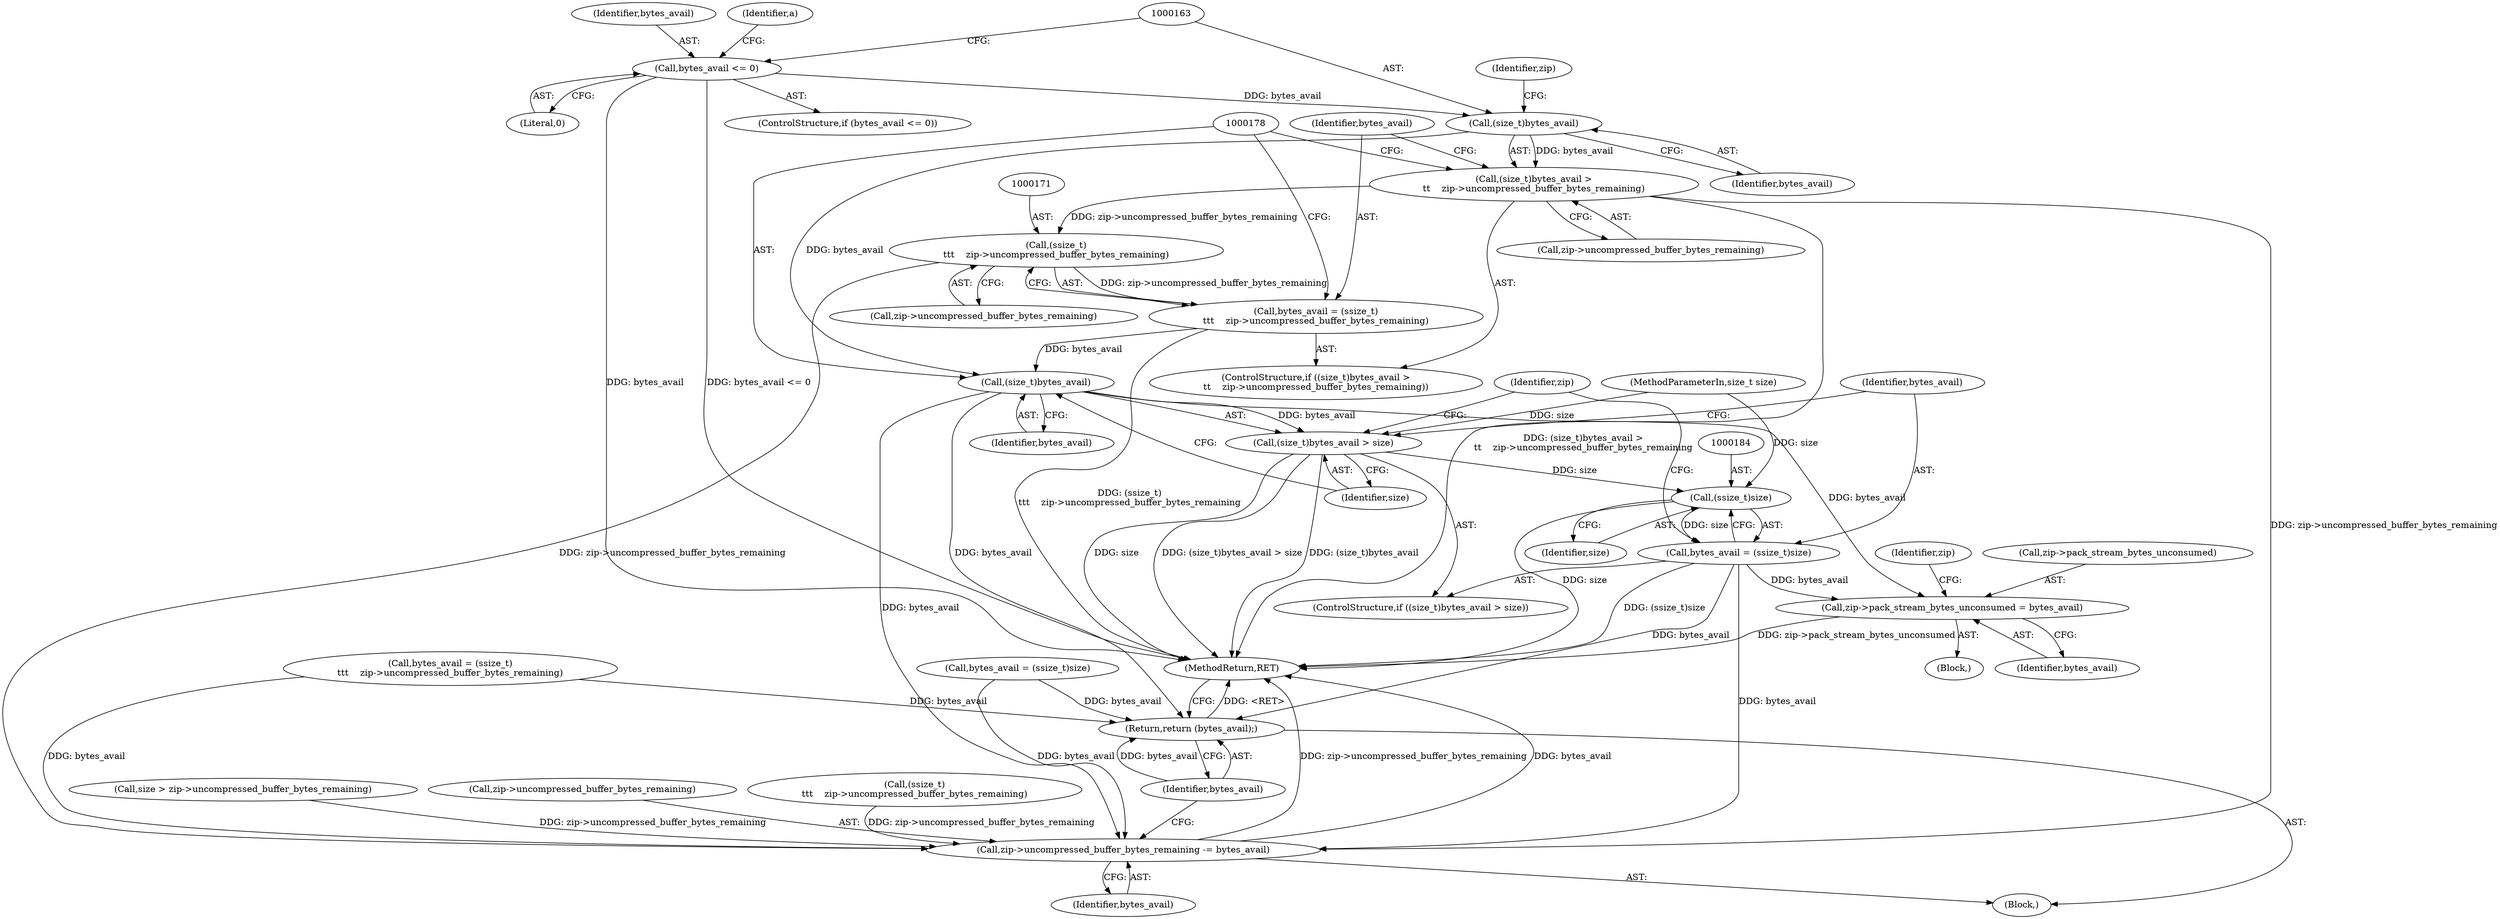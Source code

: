 digraph "0_libarchive_65a23f5dbee4497064e9bb467f81138a62b0dae1@pointer" {
"1000161" [label="(Call,(size_t)bytes_avail >\n\t\t    zip->uncompressed_buffer_bytes_remaining)"];
"1000162" [label="(Call,(size_t)bytes_avail)"];
"1000147" [label="(Call,bytes_avail <= 0)"];
"1000170" [label="(Call,(ssize_t)\n\t\t\t    zip->uncompressed_buffer_bytes_remaining)"];
"1000168" [label="(Call,bytes_avail = (ssize_t)\n\t\t\t    zip->uncompressed_buffer_bytes_remaining)"];
"1000177" [label="(Call,(size_t)bytes_avail)"];
"1000176" [label="(Call,(size_t)bytes_avail > size)"];
"1000183" [label="(Call,(ssize_t)size)"];
"1000181" [label="(Call,bytes_avail = (ssize_t)size)"];
"1000186" [label="(Call,zip->pack_stream_bytes_unconsumed = bytes_avail)"];
"1000255" [label="(Call,zip->uncompressed_buffer_bytes_remaining -= bytes_avail)"];
"1000260" [label="(Return,return (bytes_avail);)"];
"1000255" [label="(Call,zip->uncompressed_buffer_bytes_remaining -= bytes_avail)"];
"1000190" [label="(Identifier,bytes_avail)"];
"1000161" [label="(Call,(size_t)bytes_avail >\n\t\t    zip->uncompressed_buffer_bytes_remaining)"];
"1000177" [label="(Call,(size_t)bytes_avail)"];
"1000226" [label="(Call,size > zip->uncompressed_buffer_bytes_remaining)"];
"1000239" [label="(Call,bytes_avail = (ssize_t)size)"];
"1000137" [label="(Block,)"];
"1000168" [label="(Call,bytes_avail = (ssize_t)\n\t\t\t    zip->uncompressed_buffer_bytes_remaining)"];
"1000186" [label="(Call,zip->pack_stream_bytes_unconsumed = bytes_avail)"];
"1000166" [label="(Identifier,zip)"];
"1000164" [label="(Identifier,bytes_avail)"];
"1000182" [label="(Identifier,bytes_avail)"];
"1000257" [label="(Identifier,zip)"];
"1000261" [label="(Identifier,bytes_avail)"];
"1000110" [label="(Block,)"];
"1000162" [label="(Call,(size_t)bytes_avail)"];
"1000187" [label="(Call,zip->pack_stream_bytes_unconsumed)"];
"1000256" [label="(Call,zip->uncompressed_buffer_bytes_remaining)"];
"1000108" [label="(MethodParameterIn,size_t size)"];
"1000183" [label="(Call,(ssize_t)size)"];
"1000259" [label="(Identifier,bytes_avail)"];
"1000176" [label="(Call,(size_t)bytes_avail > size)"];
"1000233" [label="(Call,(ssize_t)\n\t\t\t    zip->uncompressed_buffer_bytes_remaining)"];
"1000170" [label="(Call,(ssize_t)\n\t\t\t    zip->uncompressed_buffer_bytes_remaining)"];
"1000146" [label="(ControlStructure,if (bytes_avail <= 0))"];
"1000231" [label="(Call,bytes_avail = (ssize_t)\n\t\t\t    zip->uncompressed_buffer_bytes_remaining)"];
"1000260" [label="(Return,return (bytes_avail);)"];
"1000175" [label="(ControlStructure,if ((size_t)bytes_avail > size))"];
"1000148" [label="(Identifier,bytes_avail)"];
"1000180" [label="(Identifier,size)"];
"1000149" [label="(Literal,0)"];
"1000154" [label="(Identifier,a)"];
"1000188" [label="(Identifier,zip)"];
"1000172" [label="(Call,zip->uncompressed_buffer_bytes_remaining)"];
"1000160" [label="(ControlStructure,if ((size_t)bytes_avail >\n\t\t    zip->uncompressed_buffer_bytes_remaining))"];
"1000147" [label="(Call,bytes_avail <= 0)"];
"1000179" [label="(Identifier,bytes_avail)"];
"1000181" [label="(Call,bytes_avail = (ssize_t)size)"];
"1000185" [label="(Identifier,size)"];
"1000165" [label="(Call,zip->uncompressed_buffer_bytes_remaining)"];
"1000169" [label="(Identifier,bytes_avail)"];
"1000262" [label="(MethodReturn,RET)"];
"1000161" -> "1000160"  [label="AST: "];
"1000161" -> "1000165"  [label="CFG: "];
"1000162" -> "1000161"  [label="AST: "];
"1000165" -> "1000161"  [label="AST: "];
"1000169" -> "1000161"  [label="CFG: "];
"1000178" -> "1000161"  [label="CFG: "];
"1000161" -> "1000262"  [label="DDG: (size_t)bytes_avail >\n\t\t    zip->uncompressed_buffer_bytes_remaining"];
"1000162" -> "1000161"  [label="DDG: bytes_avail"];
"1000161" -> "1000170"  [label="DDG: zip->uncompressed_buffer_bytes_remaining"];
"1000161" -> "1000255"  [label="DDG: zip->uncompressed_buffer_bytes_remaining"];
"1000162" -> "1000164"  [label="CFG: "];
"1000163" -> "1000162"  [label="AST: "];
"1000164" -> "1000162"  [label="AST: "];
"1000166" -> "1000162"  [label="CFG: "];
"1000147" -> "1000162"  [label="DDG: bytes_avail"];
"1000162" -> "1000177"  [label="DDG: bytes_avail"];
"1000147" -> "1000146"  [label="AST: "];
"1000147" -> "1000149"  [label="CFG: "];
"1000148" -> "1000147"  [label="AST: "];
"1000149" -> "1000147"  [label="AST: "];
"1000154" -> "1000147"  [label="CFG: "];
"1000163" -> "1000147"  [label="CFG: "];
"1000147" -> "1000262"  [label="DDG: bytes_avail"];
"1000147" -> "1000262"  [label="DDG: bytes_avail <= 0"];
"1000170" -> "1000168"  [label="AST: "];
"1000170" -> "1000172"  [label="CFG: "];
"1000171" -> "1000170"  [label="AST: "];
"1000172" -> "1000170"  [label="AST: "];
"1000168" -> "1000170"  [label="CFG: "];
"1000170" -> "1000168"  [label="DDG: zip->uncompressed_buffer_bytes_remaining"];
"1000170" -> "1000255"  [label="DDG: zip->uncompressed_buffer_bytes_remaining"];
"1000168" -> "1000160"  [label="AST: "];
"1000169" -> "1000168"  [label="AST: "];
"1000178" -> "1000168"  [label="CFG: "];
"1000168" -> "1000262"  [label="DDG: (ssize_t)\n\t\t\t    zip->uncompressed_buffer_bytes_remaining"];
"1000168" -> "1000177"  [label="DDG: bytes_avail"];
"1000177" -> "1000176"  [label="AST: "];
"1000177" -> "1000179"  [label="CFG: "];
"1000178" -> "1000177"  [label="AST: "];
"1000179" -> "1000177"  [label="AST: "];
"1000180" -> "1000177"  [label="CFG: "];
"1000177" -> "1000176"  [label="DDG: bytes_avail"];
"1000177" -> "1000186"  [label="DDG: bytes_avail"];
"1000177" -> "1000255"  [label="DDG: bytes_avail"];
"1000177" -> "1000260"  [label="DDG: bytes_avail"];
"1000176" -> "1000175"  [label="AST: "];
"1000176" -> "1000180"  [label="CFG: "];
"1000180" -> "1000176"  [label="AST: "];
"1000182" -> "1000176"  [label="CFG: "];
"1000188" -> "1000176"  [label="CFG: "];
"1000176" -> "1000262"  [label="DDG: size"];
"1000176" -> "1000262"  [label="DDG: (size_t)bytes_avail > size"];
"1000176" -> "1000262"  [label="DDG: (size_t)bytes_avail"];
"1000108" -> "1000176"  [label="DDG: size"];
"1000176" -> "1000183"  [label="DDG: size"];
"1000183" -> "1000181"  [label="AST: "];
"1000183" -> "1000185"  [label="CFG: "];
"1000184" -> "1000183"  [label="AST: "];
"1000185" -> "1000183"  [label="AST: "];
"1000181" -> "1000183"  [label="CFG: "];
"1000183" -> "1000262"  [label="DDG: size"];
"1000183" -> "1000181"  [label="DDG: size"];
"1000108" -> "1000183"  [label="DDG: size"];
"1000181" -> "1000175"  [label="AST: "];
"1000182" -> "1000181"  [label="AST: "];
"1000188" -> "1000181"  [label="CFG: "];
"1000181" -> "1000262"  [label="DDG: (ssize_t)size"];
"1000181" -> "1000186"  [label="DDG: bytes_avail"];
"1000181" -> "1000255"  [label="DDG: bytes_avail"];
"1000181" -> "1000260"  [label="DDG: bytes_avail"];
"1000186" -> "1000137"  [label="AST: "];
"1000186" -> "1000190"  [label="CFG: "];
"1000187" -> "1000186"  [label="AST: "];
"1000190" -> "1000186"  [label="AST: "];
"1000257" -> "1000186"  [label="CFG: "];
"1000186" -> "1000262"  [label="DDG: zip->pack_stream_bytes_unconsumed"];
"1000255" -> "1000110"  [label="AST: "];
"1000255" -> "1000259"  [label="CFG: "];
"1000256" -> "1000255"  [label="AST: "];
"1000259" -> "1000255"  [label="AST: "];
"1000261" -> "1000255"  [label="CFG: "];
"1000255" -> "1000262"  [label="DDG: bytes_avail"];
"1000255" -> "1000262"  [label="DDG: zip->uncompressed_buffer_bytes_remaining"];
"1000239" -> "1000255"  [label="DDG: bytes_avail"];
"1000231" -> "1000255"  [label="DDG: bytes_avail"];
"1000233" -> "1000255"  [label="DDG: zip->uncompressed_buffer_bytes_remaining"];
"1000226" -> "1000255"  [label="DDG: zip->uncompressed_buffer_bytes_remaining"];
"1000260" -> "1000110"  [label="AST: "];
"1000260" -> "1000261"  [label="CFG: "];
"1000261" -> "1000260"  [label="AST: "];
"1000262" -> "1000260"  [label="CFG: "];
"1000260" -> "1000262"  [label="DDG: <RET>"];
"1000261" -> "1000260"  [label="DDG: bytes_avail"];
"1000239" -> "1000260"  [label="DDG: bytes_avail"];
"1000231" -> "1000260"  [label="DDG: bytes_avail"];
}
